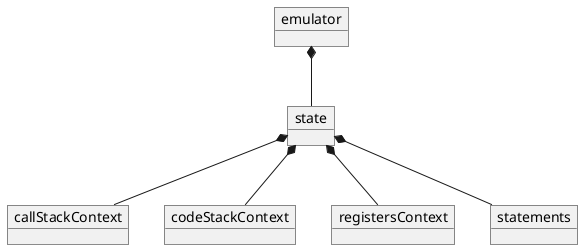 @startuml

object emulator
object state
object callStackContext
object codeStackContext
object registersContext
object statements

emulator *-- state
state *-- callStackContext
state *-- codeStackContext
state *-- registersContext
state *-- statements

@enduml